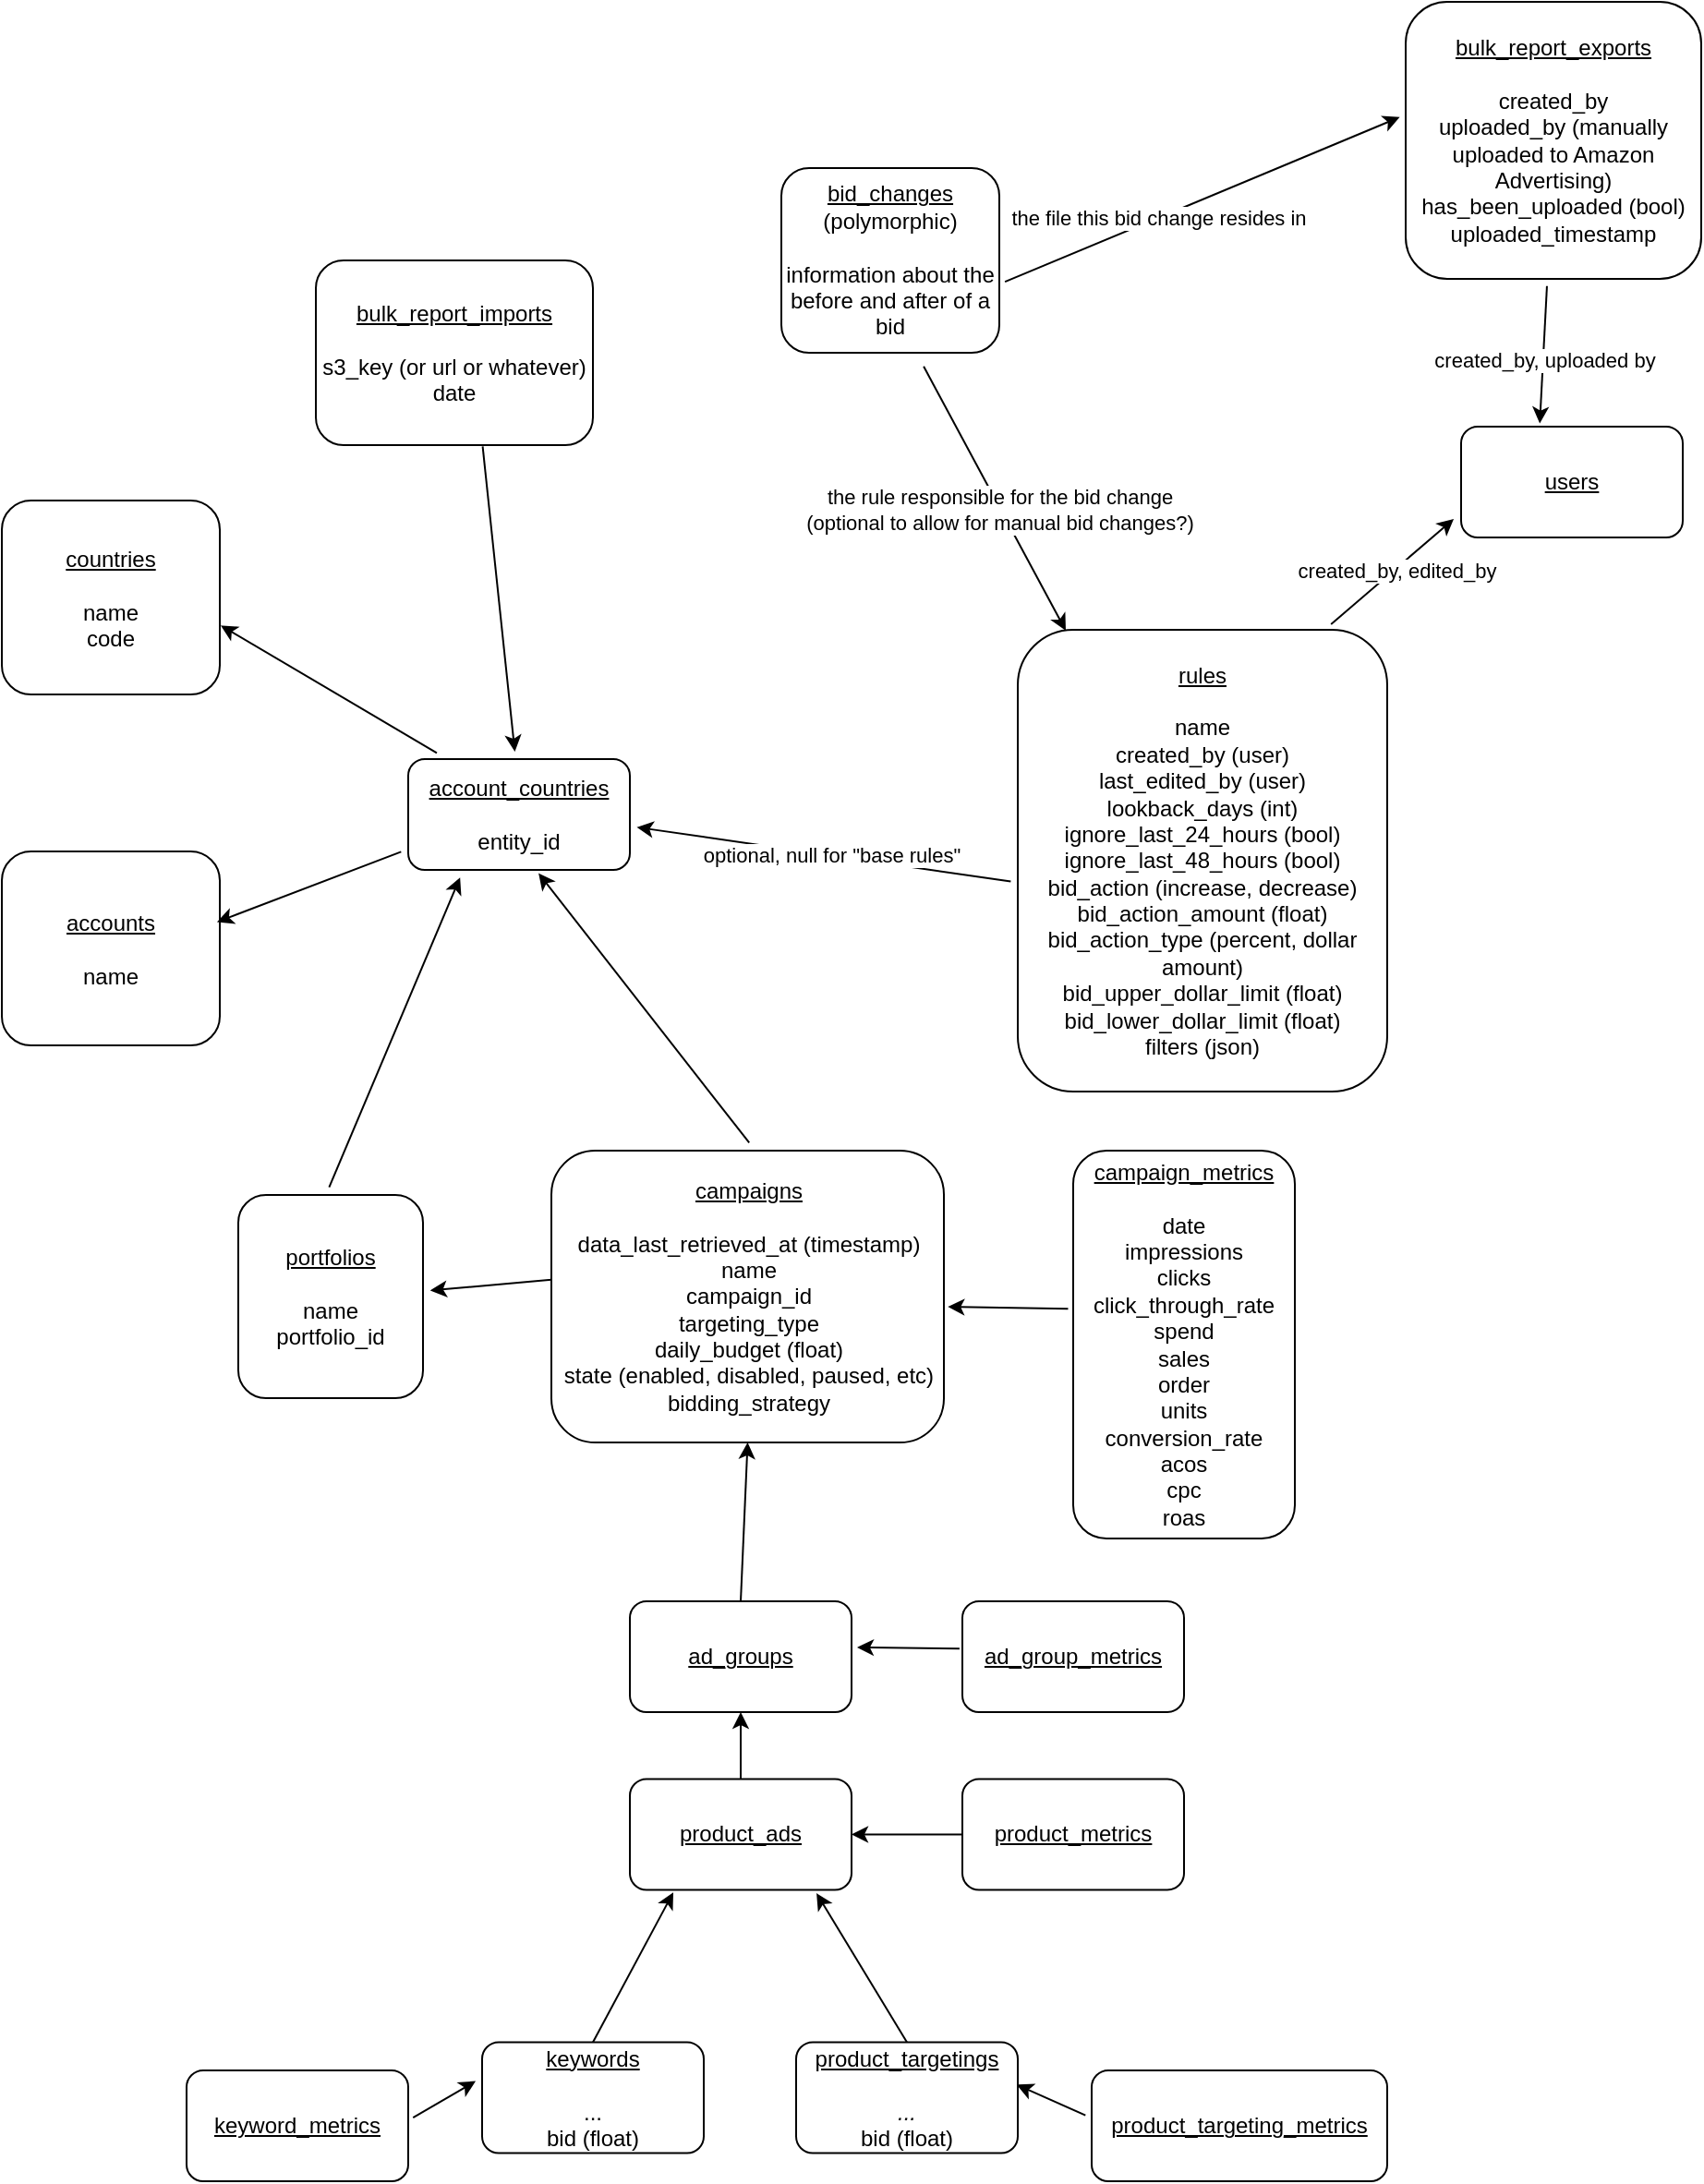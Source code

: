 <mxfile version="21.3.2" type="device">
  <diagram id="C5RBs43oDa-KdzZeNtuy" name="Page-1">
    <mxGraphModel dx="969" dy="635" grid="1" gridSize="10" guides="1" tooltips="1" connect="1" arrows="1" fold="1" page="1" pageScale="1" pageWidth="1200" pageHeight="1600" math="0" shadow="0">
      <root>
        <mxCell id="WIyWlLk6GJQsqaUBKTNV-0" />
        <mxCell id="WIyWlLk6GJQsqaUBKTNV-1" parent="WIyWlLk6GJQsqaUBKTNV-0" />
        <mxCell id="C941HvQNo79cvWIylwDC-0" value="&lt;u&gt;account_countries&lt;br&gt;&lt;/u&gt;&lt;br&gt;entity_id" style="rounded=1;whiteSpace=wrap;html=1;" parent="WIyWlLk6GJQsqaUBKTNV-1" vertex="1">
          <mxGeometry x="300" y="590" width="120" height="60" as="geometry" />
        </mxCell>
        <mxCell id="C941HvQNo79cvWIylwDC-2" value="" style="endArrow=classic;html=1;rounded=0;entryX=1.031;entryY=0.615;entryDx=0;entryDy=0;entryPerimeter=0;exitX=-0.019;exitY=0.545;exitDx=0;exitDy=0;exitPerimeter=0;" parent="WIyWlLk6GJQsqaUBKTNV-1" source="C941HvQNo79cvWIylwDC-6" target="C941HvQNo79cvWIylwDC-0" edge="1">
          <mxGeometry width="50" height="50" relative="1" as="geometry">
            <mxPoint x="500.92" y="670.38" as="sourcePoint" />
            <mxPoint x="382" y="635" as="targetPoint" />
          </mxGeometry>
        </mxCell>
        <mxCell id="C941HvQNo79cvWIylwDC-13" value="optional, null for &quot;base rules&quot;" style="edgeLabel;html=1;align=center;verticalAlign=middle;resizable=0;points=[];" parent="C941HvQNo79cvWIylwDC-2" vertex="1" connectable="0">
          <mxGeometry x="-0.044" relative="1" as="geometry">
            <mxPoint as="offset" />
          </mxGeometry>
        </mxCell>
        <mxCell id="C941HvQNo79cvWIylwDC-3" value="&lt;u&gt;countries&lt;/u&gt;&lt;br&gt;&lt;br&gt;name&lt;br&gt;code" style="rounded=1;whiteSpace=wrap;html=1;" parent="WIyWlLk6GJQsqaUBKTNV-1" vertex="1">
          <mxGeometry x="80" y="450" width="118" height="105" as="geometry" />
        </mxCell>
        <mxCell id="C941HvQNo79cvWIylwDC-6" value="&lt;u&gt;rules&lt;/u&gt;&lt;br&gt;&lt;br&gt;name&lt;br&gt;created_by (user)&lt;br&gt;last_edited_by (user)&lt;br&gt;lookback_days (int)&lt;br&gt;ignore_last_24_hours (bool)&lt;br&gt;ignore_last_48_hours (bool)&lt;br&gt;bid_action (increase, decrease)&lt;br&gt;bid_action_amount (float)&lt;br&gt;bid_action_type (percent, dollar amount)&lt;br&gt;bid_upper_dollar_limit (float)&lt;br&gt;bid_lower_dollar_limit (float)&lt;br&gt;filters (json)" style="rounded=1;whiteSpace=wrap;html=1;" parent="WIyWlLk6GJQsqaUBKTNV-1" vertex="1">
          <mxGeometry x="630" y="520" width="200" height="250" as="geometry" />
        </mxCell>
        <mxCell id="C941HvQNo79cvWIylwDC-7" value="&lt;u&gt;users&lt;/u&gt;" style="rounded=1;whiteSpace=wrap;html=1;" parent="WIyWlLk6GJQsqaUBKTNV-1" vertex="1">
          <mxGeometry x="870" y="410" width="120" height="60" as="geometry" />
        </mxCell>
        <mxCell id="C941HvQNo79cvWIylwDC-8" value="" style="endArrow=classic;html=1;rounded=0;entryX=-0.033;entryY=0.833;entryDx=0;entryDy=0;entryPerimeter=0;exitX=0.848;exitY=-0.012;exitDx=0;exitDy=0;exitPerimeter=0;" parent="WIyWlLk6GJQsqaUBKTNV-1" source="C941HvQNo79cvWIylwDC-6" target="C941HvQNo79cvWIylwDC-7" edge="1">
          <mxGeometry width="50" height="50" relative="1" as="geometry">
            <mxPoint x="792" y="765" as="sourcePoint" />
            <mxPoint x="792" y="695" as="targetPoint" />
          </mxGeometry>
        </mxCell>
        <mxCell id="C941HvQNo79cvWIylwDC-9" value="created_by, edited_by" style="edgeLabel;html=1;align=center;verticalAlign=middle;resizable=0;points=[];" parent="C941HvQNo79cvWIylwDC-8" vertex="1" connectable="0">
          <mxGeometry x="0.046" y="-1" relative="1" as="geometry">
            <mxPoint as="offset" />
          </mxGeometry>
        </mxCell>
        <mxCell id="C941HvQNo79cvWIylwDC-12" value="&lt;u&gt;bulk_report_imports&lt;br&gt;&lt;/u&gt;&lt;br&gt;s3_key (or url or whatever)&lt;br&gt;date" style="rounded=1;whiteSpace=wrap;html=1;" parent="WIyWlLk6GJQsqaUBKTNV-1" vertex="1">
          <mxGeometry x="250" y="320" width="150" height="100" as="geometry" />
        </mxCell>
        <mxCell id="C941HvQNo79cvWIylwDC-14" value="&lt;u&gt;bulk_report_exports&lt;/u&gt;&lt;br&gt;&lt;br&gt;created_by&lt;br&gt;uploaded_by (manually uploaded to Amazon Advertising)&lt;br&gt;has_been_uploaded (bool)&lt;br&gt;uploaded_timestamp" style="rounded=1;whiteSpace=wrap;html=1;" parent="WIyWlLk6GJQsqaUBKTNV-1" vertex="1">
          <mxGeometry x="840" y="180" width="160" height="150" as="geometry" />
        </mxCell>
        <mxCell id="C941HvQNo79cvWIylwDC-17" value="" style="endArrow=classic;html=1;rounded=0;entryX=0.355;entryY=-0.029;entryDx=0;entryDy=0;entryPerimeter=0;exitX=0.478;exitY=1.026;exitDx=0;exitDy=0;exitPerimeter=0;" parent="WIyWlLk6GJQsqaUBKTNV-1" source="C941HvQNo79cvWIylwDC-14" target="C941HvQNo79cvWIylwDC-7" edge="1">
          <mxGeometry width="50" height="50" relative="1" as="geometry">
            <mxPoint x="960" y="370" as="sourcePoint" />
            <mxPoint x="832" y="325" as="targetPoint" />
          </mxGeometry>
        </mxCell>
        <mxCell id="C941HvQNo79cvWIylwDC-18" value="created_by, uploaded by" style="edgeLabel;html=1;align=center;verticalAlign=middle;resizable=0;points=[];" parent="C941HvQNo79cvWIylwDC-17" vertex="1" connectable="0">
          <mxGeometry x="0.074" relative="1" as="geometry">
            <mxPoint as="offset" />
          </mxGeometry>
        </mxCell>
        <mxCell id="C941HvQNo79cvWIylwDC-24" value="&lt;u&gt;bid_changes&lt;/u&gt;&lt;br&gt;(polymorphic)&lt;br&gt;&lt;br&gt;information about the before and after of a bid" style="whiteSpace=wrap;html=1;rounded=1;" parent="WIyWlLk6GJQsqaUBKTNV-1" vertex="1">
          <mxGeometry x="502" y="270" width="118" height="100" as="geometry" />
        </mxCell>
        <mxCell id="C941HvQNo79cvWIylwDC-26" value="" style="endArrow=classic;html=1;rounded=0;exitX=1.026;exitY=0.616;exitDx=0;exitDy=0;exitPerimeter=0;entryX=-0.02;entryY=0.416;entryDx=0;entryDy=0;entryPerimeter=0;" parent="WIyWlLk6GJQsqaUBKTNV-1" source="C941HvQNo79cvWIylwDC-24" target="C941HvQNo79cvWIylwDC-14" edge="1">
          <mxGeometry width="50" height="50" relative="1" as="geometry">
            <mxPoint x="650" y="320" as="sourcePoint" />
            <mxPoint x="770" y="320" as="targetPoint" />
          </mxGeometry>
        </mxCell>
        <mxCell id="C941HvQNo79cvWIylwDC-29" value="the file this bid change resides in" style="edgeLabel;html=1;align=center;verticalAlign=middle;resizable=0;points=[];" parent="C941HvQNo79cvWIylwDC-26" vertex="1" connectable="0">
          <mxGeometry x="-0.228" relative="1" as="geometry">
            <mxPoint as="offset" />
          </mxGeometry>
        </mxCell>
        <mxCell id="C941HvQNo79cvWIylwDC-27" value="" style="endArrow=classic;html=1;rounded=0;exitX=0.653;exitY=1.074;exitDx=0;exitDy=0;exitPerimeter=0;entryX=0.13;entryY=0.002;entryDx=0;entryDy=0;entryPerimeter=0;" parent="WIyWlLk6GJQsqaUBKTNV-1" source="C941HvQNo79cvWIylwDC-24" target="C941HvQNo79cvWIylwDC-6" edge="1">
          <mxGeometry width="50" height="50" relative="1" as="geometry">
            <mxPoint x="580" y="450" as="sourcePoint" />
            <mxPoint x="630" y="400" as="targetPoint" />
          </mxGeometry>
        </mxCell>
        <mxCell id="C941HvQNo79cvWIylwDC-28" value="the rule responsible for the bid change&lt;br&gt;(optional to allow for manual bid changes?)" style="edgeLabel;html=1;align=center;verticalAlign=middle;resizable=0;points=[];" parent="C941HvQNo79cvWIylwDC-27" vertex="1" connectable="0">
          <mxGeometry x="0.085" y="-1" relative="1" as="geometry">
            <mxPoint y="-1" as="offset" />
          </mxGeometry>
        </mxCell>
        <mxCell id="C941HvQNo79cvWIylwDC-32" value="" style="endArrow=classic;html=1;rounded=0;entryX=0.481;entryY=-0.067;entryDx=0;entryDy=0;entryPerimeter=0;exitX=0.602;exitY=1.007;exitDx=0;exitDy=0;exitPerimeter=0;" parent="WIyWlLk6GJQsqaUBKTNV-1" source="C941HvQNo79cvWIylwDC-12" target="C941HvQNo79cvWIylwDC-0" edge="1">
          <mxGeometry width="50" height="50" relative="1" as="geometry">
            <mxPoint x="340" y="510" as="sourcePoint" />
            <mxPoint x="390" y="460" as="targetPoint" />
          </mxGeometry>
        </mxCell>
        <mxCell id="wr4JOYPQw7pDmdIU0EW8-0" value="&lt;u&gt;campaigns&lt;/u&gt;&lt;br&gt;&lt;br&gt;data_last_retrieved_at (timestamp)&lt;br&gt;name&lt;br&gt;campaign_id&lt;br&gt;targeting_type&lt;br&gt;daily_budget (float)&lt;br&gt;state (enabled, disabled, paused, etc)&lt;br&gt;bidding_strategy" style="rounded=1;whiteSpace=wrap;html=1;" parent="WIyWlLk6GJQsqaUBKTNV-1" vertex="1">
          <mxGeometry x="377.5" y="802" width="212.5" height="158" as="geometry" />
        </mxCell>
        <mxCell id="wr4JOYPQw7pDmdIU0EW8-1" value="" style="endArrow=classic;html=1;rounded=0;exitX=0.504;exitY=-0.027;exitDx=0;exitDy=0;exitPerimeter=0;entryX=0.588;entryY=1.03;entryDx=0;entryDy=0;entryPerimeter=0;" parent="WIyWlLk6GJQsqaUBKTNV-1" source="wr4JOYPQw7pDmdIU0EW8-0" target="C941HvQNo79cvWIylwDC-0" edge="1">
          <mxGeometry width="50" height="50" relative="1" as="geometry">
            <mxPoint x="370" y="800" as="sourcePoint" />
            <mxPoint x="396" y="730" as="targetPoint" />
          </mxGeometry>
        </mxCell>
        <mxCell id="wr4JOYPQw7pDmdIU0EW8-4" value="&lt;u&gt;portfolios&lt;/u&gt;&lt;br&gt;&lt;br&gt;name&lt;br&gt;portfolio_id" style="rounded=1;whiteSpace=wrap;html=1;" parent="WIyWlLk6GJQsqaUBKTNV-1" vertex="1">
          <mxGeometry x="208" y="826" width="100" height="110" as="geometry" />
        </mxCell>
        <mxCell id="wr4JOYPQw7pDmdIU0EW8-5" value="" style="endArrow=classic;html=1;rounded=0;exitX=0;exitY=0.442;exitDx=0;exitDy=0;exitPerimeter=0;entryX=1.039;entryY=0.47;entryDx=0;entryDy=0;entryPerimeter=0;" parent="WIyWlLk6GJQsqaUBKTNV-1" source="wr4JOYPQw7pDmdIU0EW8-0" target="wr4JOYPQw7pDmdIU0EW8-4" edge="1">
          <mxGeometry width="50" height="50" relative="1" as="geometry">
            <mxPoint x="370" y="830" as="sourcePoint" />
            <mxPoint x="420" y="780" as="targetPoint" />
          </mxGeometry>
        </mxCell>
        <mxCell id="wr4JOYPQw7pDmdIU0EW8-6" value="" style="endArrow=classic;html=1;rounded=0;exitX=0.492;exitY=-0.038;exitDx=0;exitDy=0;exitPerimeter=0;entryX=0.234;entryY=1.068;entryDx=0;entryDy=0;entryPerimeter=0;" parent="WIyWlLk6GJQsqaUBKTNV-1" source="wr4JOYPQw7pDmdIU0EW8-4" target="C941HvQNo79cvWIylwDC-0" edge="1">
          <mxGeometry width="50" height="50" relative="1" as="geometry">
            <mxPoint x="300" y="780" as="sourcePoint" />
            <mxPoint x="350" y="730" as="targetPoint" />
          </mxGeometry>
        </mxCell>
        <mxCell id="wr4JOYPQw7pDmdIU0EW8-7" value="&lt;u&gt;ad_groups&lt;/u&gt;" style="rounded=1;whiteSpace=wrap;html=1;" parent="WIyWlLk6GJQsqaUBKTNV-1" vertex="1">
          <mxGeometry x="420" y="1046" width="120" height="60" as="geometry" />
        </mxCell>
        <mxCell id="wr4JOYPQw7pDmdIU0EW8-8" value="&lt;u&gt;keywords&lt;/u&gt;&lt;br&gt;&lt;br&gt;...&lt;br&gt;bid (float)" style="rounded=1;whiteSpace=wrap;html=1;" parent="WIyWlLk6GJQsqaUBKTNV-1" vertex="1">
          <mxGeometry x="340" y="1284.75" width="120" height="60" as="geometry" />
        </mxCell>
        <mxCell id="wr4JOYPQw7pDmdIU0EW8-9" value="&lt;u&gt;product_ads&lt;br&gt;&lt;/u&gt;" style="rounded=1;whiteSpace=wrap;html=1;" parent="WIyWlLk6GJQsqaUBKTNV-1" vertex="1">
          <mxGeometry x="420" y="1142.25" width="120" height="60" as="geometry" />
        </mxCell>
        <mxCell id="wr4JOYPQw7pDmdIU0EW8-10" value="&lt;u&gt;product_targetings&lt;/u&gt;&lt;br&gt;&lt;br&gt;&lt;i&gt;...&lt;br&gt;&lt;/i&gt;bid (float)" style="rounded=1;whiteSpace=wrap;html=1;" parent="WIyWlLk6GJQsqaUBKTNV-1" vertex="1">
          <mxGeometry x="510" y="1284.75" width="120" height="60" as="geometry" />
        </mxCell>
        <mxCell id="u1sBW_EU3_W6Uo1x1SjG-0" value="" style="endArrow=classic;html=1;rounded=0;exitX=0.5;exitY=0;exitDx=0;exitDy=0;entryX=0.5;entryY=1;entryDx=0;entryDy=0;" edge="1" parent="WIyWlLk6GJQsqaUBKTNV-1" source="wr4JOYPQw7pDmdIU0EW8-7" target="wr4JOYPQw7pDmdIU0EW8-0">
          <mxGeometry width="50" height="50" relative="1" as="geometry">
            <mxPoint x="570" y="990" as="sourcePoint" />
            <mxPoint x="620" y="940" as="targetPoint" />
          </mxGeometry>
        </mxCell>
        <mxCell id="u1sBW_EU3_W6Uo1x1SjG-1" value="" style="endArrow=classic;html=1;rounded=0;exitX=0.5;exitY=0;exitDx=0;exitDy=0;entryX=0.5;entryY=1;entryDx=0;entryDy=0;" edge="1" parent="WIyWlLk6GJQsqaUBKTNV-1" source="wr4JOYPQw7pDmdIU0EW8-9" target="wr4JOYPQw7pDmdIU0EW8-7">
          <mxGeometry width="50" height="50" relative="1" as="geometry">
            <mxPoint x="320" y="1149.75" as="sourcePoint" />
            <mxPoint x="370" y="1099.75" as="targetPoint" />
          </mxGeometry>
        </mxCell>
        <mxCell id="u1sBW_EU3_W6Uo1x1SjG-2" value="" style="endArrow=classic;html=1;rounded=0;entryX=0.196;entryY=1.022;entryDx=0;entryDy=0;entryPerimeter=0;exitX=0.5;exitY=0;exitDx=0;exitDy=0;" edge="1" parent="WIyWlLk6GJQsqaUBKTNV-1" source="wr4JOYPQw7pDmdIU0EW8-8" target="wr4JOYPQw7pDmdIU0EW8-9">
          <mxGeometry width="50" height="50" relative="1" as="geometry">
            <mxPoint x="260" y="1281.75" as="sourcePoint" />
            <mxPoint x="310" y="1231.75" as="targetPoint" />
          </mxGeometry>
        </mxCell>
        <mxCell id="u1sBW_EU3_W6Uo1x1SjG-3" value="" style="endArrow=classic;html=1;rounded=0;entryX=0.842;entryY=1.03;entryDx=0;entryDy=0;entryPerimeter=0;exitX=0.5;exitY=0;exitDx=0;exitDy=0;" edge="1" parent="WIyWlLk6GJQsqaUBKTNV-1" source="wr4JOYPQw7pDmdIU0EW8-10" target="wr4JOYPQw7pDmdIU0EW8-9">
          <mxGeometry width="50" height="50" relative="1" as="geometry">
            <mxPoint x="510" y="1281.75" as="sourcePoint" />
            <mxPoint x="560" y="1231.75" as="targetPoint" />
          </mxGeometry>
        </mxCell>
        <mxCell id="u1sBW_EU3_W6Uo1x1SjG-4" value="&lt;u&gt;campaign_metrics&lt;/u&gt;&lt;br&gt;&lt;br&gt;date&lt;br&gt;impressions&lt;br&gt;clicks&lt;br&gt;click_through_rate&lt;br&gt;spend&lt;br&gt;sales&lt;br&gt;order&lt;br&gt;units&lt;br&gt;conversion_rate&lt;br&gt;acos&lt;br&gt;cpc&lt;br&gt;roas" style="rounded=1;whiteSpace=wrap;html=1;" vertex="1" parent="WIyWlLk6GJQsqaUBKTNV-1">
          <mxGeometry x="660" y="802" width="120" height="210" as="geometry" />
        </mxCell>
        <mxCell id="u1sBW_EU3_W6Uo1x1SjG-5" value="" style="endArrow=classic;html=1;rounded=0;exitX=-0.023;exitY=0.408;exitDx=0;exitDy=0;exitPerimeter=0;entryX=1.01;entryY=0.535;entryDx=0;entryDy=0;entryPerimeter=0;" edge="1" parent="WIyWlLk6GJQsqaUBKTNV-1" source="u1sBW_EU3_W6Uo1x1SjG-4" target="wr4JOYPQw7pDmdIU0EW8-0">
          <mxGeometry width="50" height="50" relative="1" as="geometry">
            <mxPoint x="820" y="922" as="sourcePoint" />
            <mxPoint x="870" y="872" as="targetPoint" />
          </mxGeometry>
        </mxCell>
        <mxCell id="u1sBW_EU3_W6Uo1x1SjG-6" value="&lt;u&gt;ad_group_metrics&lt;/u&gt;" style="rounded=1;whiteSpace=wrap;html=1;" vertex="1" parent="WIyWlLk6GJQsqaUBKTNV-1">
          <mxGeometry x="600" y="1046" width="120" height="60" as="geometry" />
        </mxCell>
        <mxCell id="u1sBW_EU3_W6Uo1x1SjG-7" value="&lt;u&gt;product_metrics&lt;/u&gt;" style="rounded=1;whiteSpace=wrap;html=1;" vertex="1" parent="WIyWlLk6GJQsqaUBKTNV-1">
          <mxGeometry x="600" y="1142.25" width="120" height="60" as="geometry" />
        </mxCell>
        <mxCell id="u1sBW_EU3_W6Uo1x1SjG-8" value="&lt;u&gt;product_targeting_metrics&lt;br&gt;&lt;/u&gt;" style="rounded=1;whiteSpace=wrap;html=1;" vertex="1" parent="WIyWlLk6GJQsqaUBKTNV-1">
          <mxGeometry x="670" y="1300" width="160" height="60" as="geometry" />
        </mxCell>
        <mxCell id="u1sBW_EU3_W6Uo1x1SjG-9" value="&lt;u&gt;keyword_metrics&lt;/u&gt;" style="rounded=1;whiteSpace=wrap;html=1;" vertex="1" parent="WIyWlLk6GJQsqaUBKTNV-1">
          <mxGeometry x="180" y="1300" width="120" height="60" as="geometry" />
        </mxCell>
        <mxCell id="u1sBW_EU3_W6Uo1x1SjG-10" value="" style="endArrow=classic;html=1;rounded=0;exitX=0;exitY=0.5;exitDx=0;exitDy=0;entryX=1;entryY=0.5;entryDx=0;entryDy=0;" edge="1" parent="WIyWlLk6GJQsqaUBKTNV-1" source="u1sBW_EU3_W6Uo1x1SjG-7" target="wr4JOYPQw7pDmdIU0EW8-9">
          <mxGeometry width="50" height="50" relative="1" as="geometry">
            <mxPoint x="150" y="1210" as="sourcePoint" />
            <mxPoint x="560" y="1180" as="targetPoint" />
          </mxGeometry>
        </mxCell>
        <mxCell id="u1sBW_EU3_W6Uo1x1SjG-11" value="" style="endArrow=classic;html=1;rounded=0;exitX=-0.013;exitY=0.427;exitDx=0;exitDy=0;exitPerimeter=0;entryX=1.025;entryY=0.416;entryDx=0;entryDy=0;entryPerimeter=0;" edge="1" parent="WIyWlLk6GJQsqaUBKTNV-1" source="u1sBW_EU3_W6Uo1x1SjG-6" target="wr4JOYPQw7pDmdIU0EW8-7">
          <mxGeometry width="50" height="50" relative="1" as="geometry">
            <mxPoint x="580" y="1070" as="sourcePoint" />
            <mxPoint x="320" y="1120" as="targetPoint" />
          </mxGeometry>
        </mxCell>
        <mxCell id="u1sBW_EU3_W6Uo1x1SjG-12" value="" style="endArrow=classic;html=1;rounded=0;exitX=1.022;exitY=0.426;exitDx=0;exitDy=0;exitPerimeter=0;entryX=-0.029;entryY=0.351;entryDx=0;entryDy=0;entryPerimeter=0;" edge="1" parent="WIyWlLk6GJQsqaUBKTNV-1" source="u1sBW_EU3_W6Uo1x1SjG-9" target="wr4JOYPQw7pDmdIU0EW8-8">
          <mxGeometry width="50" height="50" relative="1" as="geometry">
            <mxPoint x="160" y="1220" as="sourcePoint" />
            <mxPoint x="210" y="1170" as="targetPoint" />
          </mxGeometry>
        </mxCell>
        <mxCell id="u1sBW_EU3_W6Uo1x1SjG-13" value="" style="endArrow=classic;html=1;rounded=0;exitX=-0.021;exitY=0.405;exitDx=0;exitDy=0;exitPerimeter=0;entryX=0.995;entryY=0.383;entryDx=0;entryDy=0;entryPerimeter=0;" edge="1" parent="WIyWlLk6GJQsqaUBKTNV-1" source="u1sBW_EU3_W6Uo1x1SjG-8" target="wr4JOYPQw7pDmdIU0EW8-10">
          <mxGeometry width="50" height="50" relative="1" as="geometry">
            <mxPoint x="170" y="1230" as="sourcePoint" />
            <mxPoint x="220" y="1180" as="targetPoint" />
          </mxGeometry>
        </mxCell>
        <mxCell id="u1sBW_EU3_W6Uo1x1SjG-14" value="&lt;u&gt;accounts&lt;/u&gt;&lt;br&gt;&lt;br&gt;name" style="rounded=1;whiteSpace=wrap;html=1;" vertex="1" parent="WIyWlLk6GJQsqaUBKTNV-1">
          <mxGeometry x="80" y="640" width="118" height="105" as="geometry" />
        </mxCell>
        <mxCell id="u1sBW_EU3_W6Uo1x1SjG-15" value="" style="endArrow=classic;html=1;rounded=0;exitX=0.129;exitY=-0.056;exitDx=0;exitDy=0;exitPerimeter=0;entryX=1.004;entryY=0.644;entryDx=0;entryDy=0;entryPerimeter=0;" edge="1" parent="WIyWlLk6GJQsqaUBKTNV-1" source="C941HvQNo79cvWIylwDC-0" target="C941HvQNo79cvWIylwDC-3">
          <mxGeometry width="50" height="50" relative="1" as="geometry">
            <mxPoint x="250" y="560" as="sourcePoint" />
            <mxPoint x="300" y="510" as="targetPoint" />
          </mxGeometry>
        </mxCell>
        <mxCell id="u1sBW_EU3_W6Uo1x1SjG-16" value="" style="endArrow=classic;html=1;rounded=0;entryX=0.987;entryY=0.364;entryDx=0;entryDy=0;entryPerimeter=0;exitX=-0.032;exitY=0.836;exitDx=0;exitDy=0;exitPerimeter=0;" edge="1" parent="WIyWlLk6GJQsqaUBKTNV-1" source="C941HvQNo79cvWIylwDC-0" target="u1sBW_EU3_W6Uo1x1SjG-14">
          <mxGeometry width="50" height="50" relative="1" as="geometry">
            <mxPoint x="230" y="730" as="sourcePoint" />
            <mxPoint x="280" y="680" as="targetPoint" />
          </mxGeometry>
        </mxCell>
      </root>
    </mxGraphModel>
  </diagram>
</mxfile>
